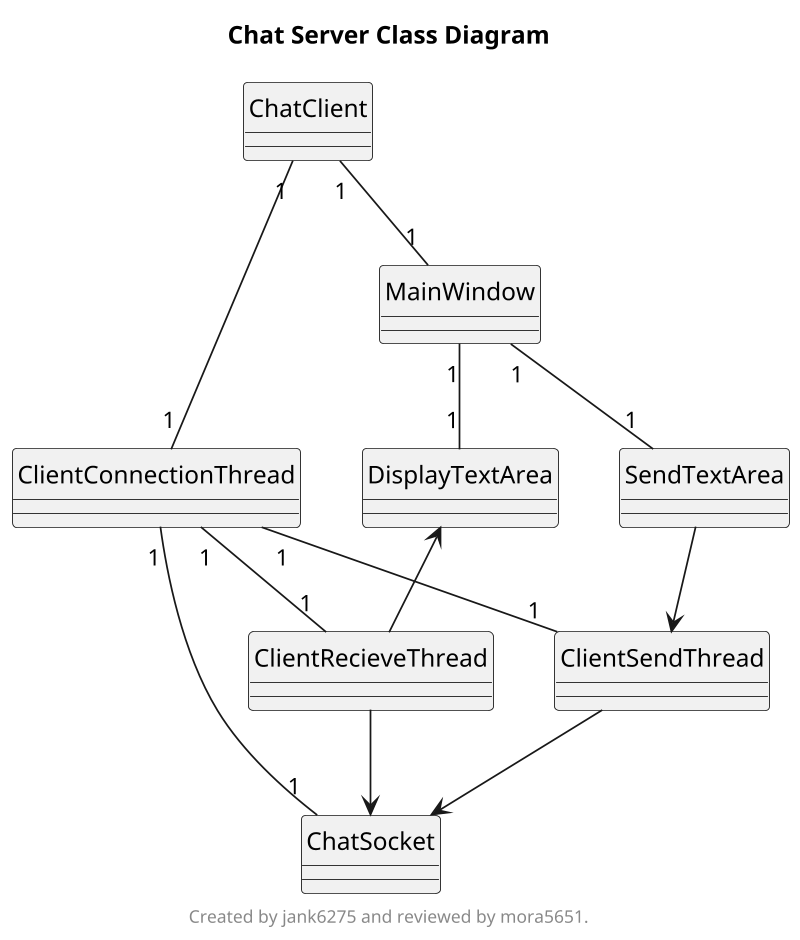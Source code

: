 @startuml
scale 800 width
title Chat Server Class Diagram
footer 
Created by jank6275 and reviewed by mora5651.
endfooter
hide circle
'left to right direction

'Extension	    <|--
'Composition	*-- aggrigation where if any are missing the whole compositon fails
'Aggregation	o--
' 1 to 1 is implied.
' must name each association (line)

ChatClient "1"--"1" MainWindow
ChatClient "1"--"1" ClientConnectionThread

MainWindow "1"--"1" DisplayTextArea
MainWindow "1"--"1" SendTextArea

ClientConnectionThread "1"--"1" ChatSocket
ClientConnectionThread "1"--"1" ClientSendThread
ClientConnectionThread "1"--"1" ClientRecieveThread

DisplayTextArea <-- ClientRecieveThread
SendTextArea --> ClientSendThread

ClientRecieveThread --> ChatSocket
ClientSendThread --> ChatSocket

@enduml
